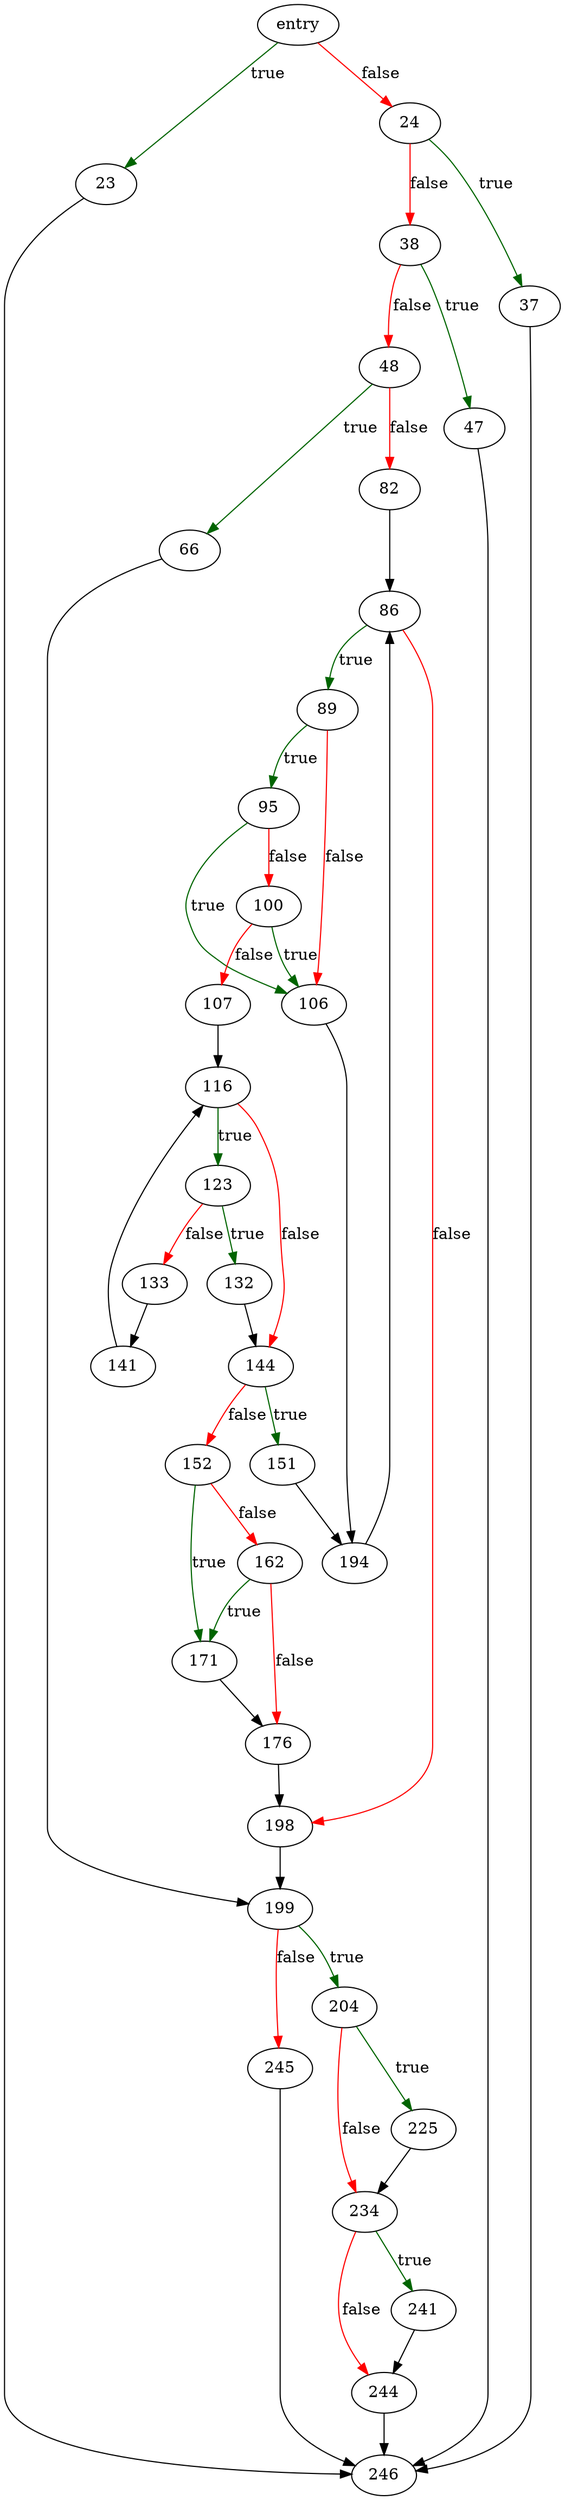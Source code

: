 digraph "whereShortCut" {
	// Node definitions.
	1 [label=entry];
	23;
	24;
	37;
	38;
	47;
	48;
	66;
	82;
	86;
	89;
	95;
	100;
	106;
	107;
	116;
	123;
	132;
	133;
	141;
	144;
	151;
	152;
	162;
	171;
	176;
	194;
	198;
	199;
	204;
	225;
	234;
	241;
	244;
	245;
	246;

	// Edge definitions.
	1 -> 23 [
		color=darkgreen
		label=true
	];
	1 -> 24 [
		color=red
		label=false
	];
	23 -> 246;
	24 -> 37 [
		color=darkgreen
		label=true
	];
	24 -> 38 [
		color=red
		label=false
	];
	37 -> 246;
	38 -> 47 [
		color=darkgreen
		label=true
	];
	38 -> 48 [
		color=red
		label=false
	];
	47 -> 246;
	48 -> 66 [
		color=darkgreen
		label=true
	];
	48 -> 82 [
		color=red
		label=false
	];
	66 -> 199;
	82 -> 86;
	86 -> 89 [
		color=darkgreen
		label=true
	];
	86 -> 198 [
		color=red
		label=false
	];
	89 -> 95 [
		color=darkgreen
		label=true
	];
	89 -> 106 [
		color=red
		label=false
	];
	95 -> 100 [
		color=red
		label=false
	];
	95 -> 106 [
		color=darkgreen
		label=true
	];
	100 -> 106 [
		color=darkgreen
		label=true
	];
	100 -> 107 [
		color=red
		label=false
	];
	106 -> 194;
	107 -> 116;
	116 -> 123 [
		color=darkgreen
		label=true
	];
	116 -> 144 [
		color=red
		label=false
	];
	123 -> 132 [
		color=darkgreen
		label=true
	];
	123 -> 133 [
		color=red
		label=false
	];
	132 -> 144;
	133 -> 141;
	141 -> 116;
	144 -> 151 [
		color=darkgreen
		label=true
	];
	144 -> 152 [
		color=red
		label=false
	];
	151 -> 194;
	152 -> 162 [
		color=red
		label=false
	];
	152 -> 171 [
		color=darkgreen
		label=true
	];
	162 -> 171 [
		color=darkgreen
		label=true
	];
	162 -> 176 [
		color=red
		label=false
	];
	171 -> 176;
	176 -> 198;
	194 -> 86;
	198 -> 199;
	199 -> 204 [
		color=darkgreen
		label=true
	];
	199 -> 245 [
		color=red
		label=false
	];
	204 -> 225 [
		color=darkgreen
		label=true
	];
	204 -> 234 [
		color=red
		label=false
	];
	225 -> 234;
	234 -> 241 [
		color=darkgreen
		label=true
	];
	234 -> 244 [
		color=red
		label=false
	];
	241 -> 244;
	244 -> 246;
	245 -> 246;
}
